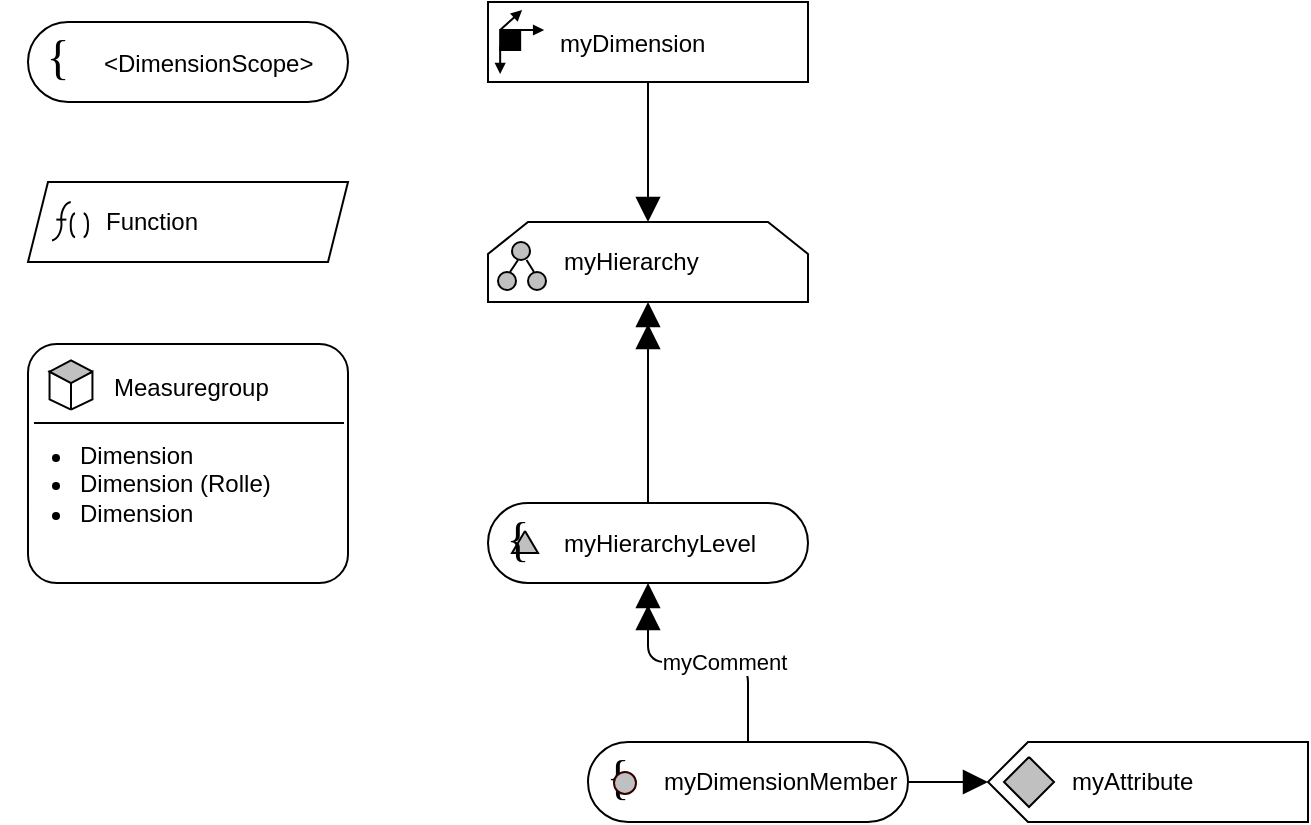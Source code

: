 <mxfile version="24.8.4">
  <diagram name="Seite-1" id="olYrKje9iJm6ewzjbzAU">
    <mxGraphModel grid="1" page="1" gridSize="10" guides="1" tooltips="1" connect="1" arrows="1" fold="1" pageScale="1" pageWidth="827" pageHeight="1169" math="0" shadow="0">
      <root>
        <mxCell id="0" />
        <mxCell id="1" parent="0" />
        <UserObject label="" tooltip="" btelligentADAPTType="LoosePrecedence" id="MNkCJ2_RyF4el_8wQc9y-23">
          <mxCell style="vsdxID=5;edgeStyle=elbowEdgeStyle;startArrow=none;endArrow=block;startSize=10;endSize=10;strokeColor=#000000;spacingTop=0;spacingBottom=0;spacingLeft=0;spacingRight=0;verticalAlign=middle;html=1;labelBackgroundColor=#FFFFFF;rounded=1;jumpStyle=arc;startFill=0;endFill=1;curved=0;orthogonal=0;orthogonalLoop=0;ignoreEdge=0;noJump=0;" edge="1" parent="1" source="YSzEwsqtf66Z9LX4W5IN-50" target="YSzEwsqtf66Z9LX4W5IN-2">
            <mxGeometry x="-0.143" relative="1" as="geometry">
              <mxPoint x="440" y="380" as="sourcePoint" />
              <mxPoint x="360" y="380" as="targetPoint" />
              <mxPoint as="offset" />
            </mxGeometry>
          </mxCell>
        </UserObject>
        <object label="myHierarchy" btelligentADAPTType="Hierarchy" id="YSzEwsqtf66Z9LX4W5IN-2">
          <mxCell style="group;fillColor=default;align=left;verticalAlign=middle;spacingLeft=36;whiteSpace=wrap;resizable=0;connectable=1;" connectable="0" vertex="1" parent="1">
            <mxGeometry x="270" y="380" width="160" height="40" as="geometry" />
          </mxCell>
        </object>
        <mxCell id="MNkCJ2_RyF4el_8wQc9y-12" value="&lt;font style=&quot;font-size: 7px;&quot;&gt;ADAPT Hierarchy&lt;/font&gt;" style="shape=loopLimit;whiteSpace=wrap;html=1;size=20;verticalAlign=middle;spacingLeft=37;align=left;fontColor=none;fillColor=none;noLabel=1;connectable=0;editable=0;movable=0;resizable=0;rotatable=0;deletable=0;locked=0;recursiveResize=0;expand=0;cloneable=0;" vertex="1" parent="YSzEwsqtf66Z9LX4W5IN-2">
          <mxGeometry width="160" height="40" as="geometry" />
        </mxCell>
        <mxCell id="MNkCJ2_RyF4el_8wQc9y-13" value="" style="group;editable=0;movable=0;resizable=0;rotatable=0;deletable=0;locked=0;connectable=0;recursiveResize=0;cloneable=0;bendable=0;anchorPointDirection=0;expand=0;dropTarget=0;" connectable="0" vertex="1" parent="YSzEwsqtf66Z9LX4W5IN-2">
          <mxGeometry x="5" y="10" width="24" height="24" as="geometry" />
        </mxCell>
        <mxCell id="MNkCJ2_RyF4el_8wQc9y-14" style="vsdxID=8;fillColor=#C0C0C0;gradientColor=none;shape=stencil(rVFBDsIwDHtNj5VCK14wxj8ilm0VZZ3SAuX3tAoIBhwQ4mbHjhMlyjZxxJmUgZg47OnsujQqu1HGuGkkdqkgZVtlmz4wDRyOUyd8xuqs6BBONSFLH9QOAxdha6FbcSLvisR5oQEvvfegFXyMgqwxu6g5JEwuTIupHnkgXcbo3uNwyxEpnonmt/Ivi/1nLfhirQIeZ+6d9/KlZ/31LaUkL7XtFQ==);strokeColor=#000000;spacingTop=-3;spacingBottom=-3;spacingLeft=-3;spacingRight=-3;points=[];labelBackgroundColor=none;rounded=0;html=1;whiteSpace=wrap;connectable=1;resizable=0;editable=1;deletable=0;cloneable=0;movable=0;bendable=0;anchorPointDirection=0;rotatable=0;locked=0;expand=0;" vertex="1" parent="MNkCJ2_RyF4el_8wQc9y-13">
          <mxGeometry y="15" width="9" height="9" as="geometry" />
        </mxCell>
        <mxCell id="MNkCJ2_RyF4el_8wQc9y-15" style="vsdxID=9;fillColor=#C0C0C0;gradientColor=none;shape=stencil(rVFBDsIwDHtNj5VCK14wxj8ilm0VZZ3SAuX3tAoIBhwQ4mbHjhMlyjZxxJmUgZg47OnsujQqu1HGuGkkdqkgZVtlmz4wDRyOUyd8xuqs6BBONSFLH9QOAxdha6FbcSLvisR5oQEvvfegFXyMgqwxu6g5JEwuTIupHnkgXcbo3uNwyxEpnonmt/Ivi/1nLfhirQIeZ+6d9/KlZ/31LaUkL7XtFQ==);strokeColor=#000000;spacingTop=-3;spacingBottom=-3;spacingLeft=-3;spacingRight=-3;points=[];labelBackgroundColor=none;rounded=0;html=1;whiteSpace=wrap;connectable=1;resizable=0;editable=1;deletable=0;cloneable=0;movable=0;bendable=0;anchorPointDirection=0;rotatable=0;locked=0;expand=0;" vertex="1" parent="MNkCJ2_RyF4el_8wQc9y-13">
          <mxGeometry x="15" y="15" width="9" height="9" as="geometry" />
        </mxCell>
        <mxCell id="MNkCJ2_RyF4el_8wQc9y-16" style="vsdxID=10;fillColor=#C0C0C0;gradientColor=none;shape=stencil(rVFBDsIwDHtNj5VCK14wxj8ilm0VZZ3SAuX3tAoIBhwQ4mbHjhMlyjZxxJmUgZg47OnsujQqu1HGuGkkdqkgZVtlmz4wDRyOUyd8xuqs6BBONSFLH9QOAxdha6FbcSLvisR5oQEvvfegFXyMgqwxu6g5JEwuTIupHnkgXcbo3uNwyxEpnonmt/Ivi/1nLfhirQIeZ+6d9/KlZ/31LaUkL7XtFQ==);strokeColor=#000000;spacingTop=-3;spacingBottom=-3;spacingLeft=-3;spacingRight=-3;points=[];labelBackgroundColor=none;rounded=0;html=1;whiteSpace=wrap;connectable=1;resizable=0;editable=1;deletable=0;cloneable=0;movable=0;bendable=0;anchorPointDirection=0;rotatable=0;locked=0;expand=0;" vertex="1" parent="MNkCJ2_RyF4el_8wQc9y-13">
          <mxGeometry x="7" width="9" height="9" as="geometry" />
        </mxCell>
        <mxCell id="MNkCJ2_RyF4el_8wQc9y-17" value="" style="vsdxID=11;edgeStyle=none;startArrow=none;endArrow=none;startSize=5;endSize=5;strokeColor=#000000;spacingTop=-3;spacingBottom=-3;spacingLeft=-3;spacingRight=-3;verticalAlign=middle;html=1;labelBackgroundColor=none;rounded=0;deletable=0;cloneable=0;movable=0;bendable=0;anchorPointDirection=0;editable=0;resizable=1;rotatable=1;locked=0;connectable=1;endFill=1;startFill=1;" edge="1" parent="MNkCJ2_RyF4el_8wQc9y-13">
          <mxGeometry relative="1" as="geometry">
            <Array as="points" />
            <mxPoint x="6" y="15" as="sourcePoint" />
            <mxPoint x="10" y="9" as="targetPoint" />
          </mxGeometry>
        </mxCell>
        <mxCell id="MNkCJ2_RyF4el_8wQc9y-18" value="" style="vsdxID=12;edgeStyle=none;startArrow=none;endArrow=none;startSize=5;endSize=5;strokeColor=#000000;spacingTop=-3;spacingBottom=-3;spacingLeft=-3;spacingRight=-3;verticalAlign=middle;html=1;labelBackgroundColor=none;rounded=0;deletable=0;cloneable=0;movable=0;bendable=0;anchorPointDirection=0;editable=0;resizable=1;rotatable=1;locked=0;connectable=1;endFill=1;startFill=1;" edge="1" parent="MNkCJ2_RyF4el_8wQc9y-13" target="MNkCJ2_RyF4el_8wQc9y-16">
          <mxGeometry relative="1" as="geometry">
            <Array as="points" />
            <mxPoint x="18" y="15" as="sourcePoint" />
            <mxPoint x="15" y="9" as="targetPoint" />
          </mxGeometry>
        </mxCell>
        <object label="myHierarchyLevel" btelligentADAPTType="HierarchyLevel" id="YSzEwsqtf66Z9LX4W5IN-3">
          <mxCell style="group;fillColor=default;verticalAlign=middle;align=left;spacingLeft=36;whiteSpace=wrap;resizable=0;connectable=1;" connectable="0" vertex="1" parent="1">
            <mxGeometry x="270" y="520.5" width="160" height="40" as="geometry" />
          </mxCell>
        </object>
        <mxCell id="MNkCJ2_RyF4el_8wQc9y-20" value="ADAPT HierarchyLevel" style="rounded=1;whiteSpace=wrap;html=1;arcSize=50;align=left;spacingLeft=38;container=0;fontSize=8;fontColor=none;noLabel=1;fillColor=none;connectable=0;editable=0;movable=0;resizable=0;rotatable=0;deletable=0;locked=0;cloneable=0;expand=0;recursiveResize=0;allowArrows=0;" vertex="1" parent="YSzEwsqtf66Z9LX4W5IN-3">
          <mxGeometry width="160" height="40" as="geometry" />
        </mxCell>
        <mxCell id="MNkCJ2_RyF4el_8wQc9y-21" value="&lt;div style=&quot;font-size: 1px&quot;&gt;&lt;/div&gt;" style="verticalAlign=middle;align=center;overflow=width;vsdxID=9;fillColor=#C0C0C0;gradientColor=none;shape=stencil(UzV2Ls5ILEhVNTIoLinKz04tz0wpyVA1dlE1MsrMy0gtyiwBslSNXVWNndPyi1LTi/JL81Ig/IJEkEoQKze/DGRCBUSfqQFIi5FBJYQL4blBVOZk5iGpRFVoaIBHKUySKMX4XABkIByelpmTA/E3sjy6R4FCkEAydgUA);strokeColor=#000000;spacingTop=-3;spacingBottom=-3;spacingLeft=-3;spacingRight=-3;points=[];labelBackgroundColor=none;rounded=0;html=1;whiteSpace=wrap;container=0;" vertex="1" parent="YSzEwsqtf66Z9LX4W5IN-3">
          <mxGeometry x="12" y="14" width="13" height="11" as="geometry" />
        </mxCell>
        <mxCell id="MNkCJ2_RyF4el_8wQc9y-22" value="&lt;div style=&quot;font-size: 24px;&quot;&gt;&lt;font style=&quot;font-size: 24px; font-family: Calibri; color: rgb(0, 0, 0); direction: ltr; letter-spacing: 0px; line-height: 120%; opacity: 1;&quot;&gt;{&amp;nbsp;  }&lt;br style=&quot;font-size: 24px;&quot;&gt;&lt;/font&gt;&lt;/div&gt;" style="verticalAlign=middle;align=center;overflow=width;vsdxID=10;fillColor=none;gradientColor=none;shape=stencil(nZBLDoAgDERP0z3SIyjew0SURgSD+Lu9kMZoXLhwN9O+tukAlrNpJg1SzDH4QW/URgNYgZTkjA4UkwJUgGXng+6DX1zLfmoymdXo17xh5zmRJ6Q42BWCfc2oJfdAr+Yv+AP9Cb7OJ3H/2JG1HNGz/84klThPVCc=);strokeColor=none;spacingTop=0;spacingBottom=0;spacingLeft=0;spacingRight=0;points=[];labelBackgroundColor=none;rounded=0;html=1;whiteSpace=wrap;container=0;fontSize=24;fontStyle=0;horizontal=1;connectable=0;pointerEvents=0;deletable=0;cloneable=0;rotatable=0;resizable=0;expand=0;recursiveResize=0;allowArrows=0;movable=0;editable=0;" vertex="1" parent="YSzEwsqtf66Z9LX4W5IN-3">
          <mxGeometry x="3" y="3" width="30" height="30" as="geometry" />
        </mxCell>
        <object label="myDimensionMember" btelligentADAPTType="DimensionMember" id="YSzEwsqtf66Z9LX4W5IN-4">
          <mxCell style="group;fillColor=default;whiteSpace=wrap;spacingLeft=36;verticalAlign=middle;align=left;resizable=0;connectable=1;allowArrows=1;" connectable="0" vertex="1" parent="1">
            <mxGeometry x="320" y="640" width="160" height="40" as="geometry" />
          </mxCell>
        </object>
        <mxCell id="MNkCJ2_RyF4el_8wQc9y-43" value="&lt;font style=&quot;font-size: 8px;&quot;&gt;ADAPT DimensionMember&lt;/font&gt;" style="rounded=1;whiteSpace=wrap;html=1;arcSize=50;align=left;spacingLeft=38;fontColor=none;noLabel=1;fillColor=none;connectable=0;editable=1;movable=0;resizable=0;rotatable=0;deletable=0;locked=0;cloneable=0;recursiveResize=0;expand=0;allowArrows=0;" vertex="1" parent="YSzEwsqtf66Z9LX4W5IN-4">
          <mxGeometry width="160" height="40" as="geometry" />
        </mxCell>
        <mxCell id="MNkCJ2_RyF4el_8wQc9y-44" value="&lt;div style=&quot;font-size: 24px;&quot;&gt;&lt;font style=&quot;font-size: 24px; font-family: Calibri; color: rgb(0, 0, 0); direction: ltr; letter-spacing: 0px; line-height: 120%; opacity: 1;&quot;&gt;{&amp;nbsp;  }&lt;br style=&quot;font-size: 24px;&quot;&gt;&lt;/font&gt;&lt;/div&gt;" style="verticalAlign=middle;align=center;overflow=width;vsdxID=10;fillColor=none;gradientColor=none;shape=stencil(nZBLDoAgDERP0z3SIyjew0SURgSD+Lu9kMZoXLhwN9O+tukAlrNpJg1SzDH4QW/URgNYgZTkjA4UkwJUgGXng+6DX1zLfmoymdXo17xh5zmRJ6Q42BWCfc2oJfdAr+Yv+AP9Cb7OJ3H/2JG1HNGz/84klThPVCc=);strokeColor=none;spacingTop=0;spacingBottom=0;spacingLeft=0;spacingRight=0;points=[];labelBackgroundColor=none;rounded=0;html=1;whiteSpace=wrap;container=0;fontSize=24;fontStyle=0;horizontal=1;connectable=0;pointerEvents=0;deletable=0;cloneable=0;rotatable=0;resizable=0;movable=0;expand=0;allowArrows=0;editable=0;" vertex="1" parent="YSzEwsqtf66Z9LX4W5IN-4">
          <mxGeometry x="3" y="3" width="30" height="30" as="geometry" />
        </mxCell>
        <mxCell id="MNkCJ2_RyF4el_8wQc9y-45" value="" style="ellipse;whiteSpace=wrap;html=1;aspect=fixed;fillColor=#c0c0c0;strokeColor=#330000;connectable=0;pointerEvents=0;deletable=0;cloneable=0;rotatable=0;resizable=0;movable=0;expand=0;allowArrows=0;editable=0;" vertex="1" parent="YSzEwsqtf66Z9LX4W5IN-4">
          <mxGeometry x="13" y="15" width="11" height="11" as="geometry" />
        </mxCell>
        <object label="myAttribute" btelligentADAPTType="Attribute" id="YSzEwsqtf66Z9LX4W5IN-5">
          <mxCell style="group;fillColor=default;align=left;verticalAlign=middle;spacingLeft=40;whiteSpace=wrap;resizable=0;noLabel=0;overflow=visible;expand=1;treeFolding=0;treeMoving=0;pointerEvents=0;comic=0;connectable=1;" connectable="0" vertex="1" parent="1">
            <mxGeometry x="520" y="640" width="160" height="40" as="geometry" />
          </mxCell>
        </object>
        <mxCell id="MNkCJ2_RyF4el_8wQc9y-47" value="&lt;font style=&quot;font-size: 8px;&quot;&gt;ADAPT Attribute&lt;/font&gt;" style="shape=singleArrow;direction=west;whiteSpace=wrap;html=1;arrowWidth=1;arrowSize=0.125;align=left;spacingLeft=37;fontColor=none;noLabel=1;fillColor=none;container=0;snapToPoint=0;connectable=0;editable=0;deletable=0;cloneable=0;rotatable=0;resizable=0;movable=0;expand=0;recursiveResize=0;allowArrows=0;" vertex="1" parent="YSzEwsqtf66Z9LX4W5IN-5">
          <mxGeometry width="160" height="40" as="geometry" />
        </mxCell>
        <mxCell id="MNkCJ2_RyF4el_8wQc9y-48" style="vsdxID=7;fillColor=#C0C0C0;gradientColor=none;shape=stencil(nZBNDoQgDIVP0z3SeALFe5iI0gwDBvHv9kIaM+rCxezea7++pA+wmkw7apBiisF/9EpdNIA1SEnO6EAxKUAFWPU+6CH42XXsxzaTWX39khM2vitFPpFiZ8uuYdKSu5B3sHwhH5mFeGHP5R+5NzKJ34s9WcsNXffPStKI60R1AA==);strokeColor=#000000;spacingTop=-3;spacingBottom=-3;spacingLeft=-3;spacingRight=-3;points=[];labelBackgroundColor=none;rounded=0;html=1;whiteSpace=wrap;connectable=0;deletable=0;cloneable=0;rotatable=0;resizable=0;movable=0;expand=0;recursiveResize=0;allowArrows=0;editable=0;" vertex="1" parent="YSzEwsqtf66Z9LX4W5IN-5">
          <mxGeometry x="8" y="7.5" width="25" height="25" as="geometry" />
        </mxCell>
        <UserObject label="" tooltip="ADAPT Function" id="YSzEwsqtf66Z9LX4W5IN-12">
          <mxCell style="group" connectable="0" vertex="1" parent="1">
            <mxGeometry x="40" y="360" width="160" height="40" as="geometry" />
          </mxCell>
        </UserObject>
        <mxCell id="YSzEwsqtf66Z9LX4W5IN-13" value="Function" style="shape=parallelogram;perimeter=parallelogramPerimeter;whiteSpace=wrap;html=1;fixedSize=1;size=10;align=left;spacingLeft=37;" vertex="1" parent="YSzEwsqtf66Z9LX4W5IN-12">
          <mxGeometry width="160" height="40" as="geometry" />
        </mxCell>
        <mxCell id="YSzEwsqtf66Z9LX4W5IN-14" value="" style="group" connectable="0" vertex="1" parent="YSzEwsqtf66Z9LX4W5IN-12">
          <mxGeometry x="12" y="10" width="18" height="19.2" as="geometry" />
        </mxCell>
        <mxCell id="YSzEwsqtf66Z9LX4W5IN-15" style="vsdxID=8;fillColor=none;gradientColor=none;strokeColor=none;spacingTop=-3;spacingBottom=-3;spacingLeft=-3;spacingRight=-3;points=[];labelBackgroundColor=none;rounded=0;html=1;whiteSpace=wrap;" vertex="1" parent="YSzEwsqtf66Z9LX4W5IN-14">
          <mxGeometry x="9.36" y="5.6" width="8.64" height="12" as="geometry" />
        </mxCell>
        <mxCell id="YSzEwsqtf66Z9LX4W5IN-16" style="vsdxID=9;fillColor=#FFFFFF;gradientColor=none;shape=stencil(tVHREoIgEPwaHnEQssln0/9gEpXJxDko6e+DOSqzx6a329u9vYMlorKDnBXhzDowZ7Xo1g1EHAnnehoUaBcqImoiqs6A6sFcpxbxLKMyVhdziw4e53LG4gxnd8SIGpRKOAUGkpQXh6zYoxqSPC8zscOWXxs87YoEPZVeWwrGSafNhGSZyFFCr2hYRrtR9h82dlFq/mr/cN72vS/8lwtD8f54zGzNbUMKLQxY1A8=);strokeColor=#000000;spacingTop=-3;spacingBottom=-3;spacingLeft=-3;spacingRight=-3;points=[];labelBackgroundColor=none;rounded=0;html=1;whiteSpace=wrap;" vertex="1" parent="YSzEwsqtf66Z9LX4W5IN-15">
          <mxGeometry width="2.16" height="12" as="geometry" />
        </mxCell>
        <mxCell id="YSzEwsqtf66Z9LX4W5IN-17" style="vsdxID=10;fillColor=#FFFFFF;gradientColor=none;shape=stencil(tVHREoIgEPwaHnEQssln0/9gEpXJxDko6e+DOSqzx6a329u9vYMlorKDnBXhzDowZ7Xo1g1EHAnnehoUaBcqImoiqs6A6sFcpxbxLKMyVhdziw4e53LG4gxnd8SIGpRKOAUGkpQXh6zYoxqSPC8zscOWXxs87YoEPZVeWwrGSafNhGSZyFFCr2hYRrtR9h82dlFq/mr/cN72vS/8lwtD8f54zGzNbUMKLQxY1A8=);strokeColor=#000000;spacingTop=-3;spacingBottom=-3;spacingLeft=-3;spacingRight=-3;flipH=1;points=[];labelBackgroundColor=none;rounded=0;html=1;whiteSpace=wrap;" vertex="1" parent="YSzEwsqtf66Z9LX4W5IN-15">
          <mxGeometry x="6.48" width="2.16" height="12" as="geometry" />
        </mxCell>
        <mxCell id="YSzEwsqtf66Z9LX4W5IN-18" style="vsdxID=11;fillColor=none;gradientColor=none;strokeColor=none;spacingTop=-3;spacingBottom=-3;spacingLeft=-3;spacingRight=-3;points=[];labelBackgroundColor=none;rounded=0;html=1;whiteSpace=wrap;" vertex="1" parent="YSzEwsqtf66Z9LX4W5IN-14">
          <mxGeometry width="9.36" height="19.2" as="geometry" />
        </mxCell>
        <mxCell id="YSzEwsqtf66Z9LX4W5IN-19" style="vsdxID=12;fillColor=#FFFFFF;gradientColor=none;shape=stencil(rVHREoIgEPwaHnEQbNJns/9gEoXJxDko7e+DOSqtt6a329u9u4UlonZaTopw5jzYs5pN6zURB8K5GbUC40NFRENE3VlQPdjr2CKeZFTG6mJvccOCczljcYazO2JER5RKOAUGkrSssqJEMSQ132dVga0k2m3XPeFC5WIcBeulN3ZEskrkIKFXNByj3SD7tQ/mZqWmr/bv9rbuXo//l718bS8U71/HwNbcZ0KhhemK5gE=);strokeColor=#000000;spacingTop=-3;spacingBottom=-3;spacingLeft=-3;spacingRight=-3;points=[];labelBackgroundColor=none;rounded=0;html=1;whiteSpace=wrap;" vertex="1" parent="YSzEwsqtf66Z9LX4W5IN-18">
          <mxGeometry width="9.36" height="19.2" as="geometry" />
        </mxCell>
        <mxCell id="YSzEwsqtf66Z9LX4W5IN-20" style="vsdxID=13;edgeStyle=none;startArrow=none;endArrow=none;startSize=5;endSize=5;strokeColor=#000000;spacingTop=-3;spacingBottom=-3;spacingLeft=-3;spacingRight=-3;verticalAlign=middle;html=1;labelBackgroundColor=none;rounded=0;" edge="1" parent="YSzEwsqtf66Z9LX4W5IN-18">
          <mxGeometry relative="1" as="geometry">
            <mxPoint as="offset" />
            <Array as="points" />
            <mxPoint x="2.16" y="8.8" as="sourcePoint" />
            <mxPoint x="7.2" y="8.8" as="targetPoint" />
          </mxGeometry>
        </mxCell>
        <UserObject label="" tooltip="ADAPT MeasureGroup" id="YSzEwsqtf66Z9LX4W5IN-21">
          <mxCell style="group" connectable="0" vertex="1" parent="1">
            <mxGeometry x="40" y="441" width="160" height="119.5" as="geometry" />
          </mxCell>
        </UserObject>
        <mxCell id="YSzEwsqtf66Z9LX4W5IN-22" value="&lt;ul&gt;&lt;li style=&quot;font-size: 12px;&quot;&gt;Dimension&lt;br&gt;&lt;/li&gt;&lt;li style=&quot;font-size: 12px;&quot;&gt;Dimension (Rolle)&lt;br&gt;&lt;/li&gt;&lt;li style=&quot;font-size: 12px;&quot;&gt;Dimension&lt;br&gt;&lt;/li&gt;&lt;/ul&gt;" style="rounded=1;whiteSpace=wrap;html=1;arcSize=12;align=left;spacingLeft=-16;verticalAlign=top;spacingTop=30;fontSize=12;" vertex="1" parent="YSzEwsqtf66Z9LX4W5IN-21">
          <mxGeometry width="160" height="119.5" as="geometry" />
        </mxCell>
        <mxCell id="YSzEwsqtf66Z9LX4W5IN-23" value="Measuregroup" style="rounded=1;whiteSpace=wrap;html=1;arcSize=50;align=left;spacingLeft=38;strokeColor=#FFFFFF;fontStyle=0" vertex="1" parent="YSzEwsqtf66Z9LX4W5IN-21">
          <mxGeometry x="3" y="3.5" width="153" height="36" as="geometry" />
        </mxCell>
        <mxCell id="YSzEwsqtf66Z9LX4W5IN-24" value="" style="group" connectable="0" vertex="1" parent="YSzEwsqtf66Z9LX4W5IN-21">
          <mxGeometry x="10.775" y="8.15" width="21.45" height="24.7" as="geometry" />
        </mxCell>
        <mxCell id="YSzEwsqtf66Z9LX4W5IN-25" style="vsdxID=9;fillColor=#FFFFFF;gradientColor=none;shape=stencil(jZBNDoQgDIVP063BdsEBHOceJqI0w4BB5u/2A+lCZWHcvbZfm9cH1K12WAygWlMMD/PhMVmgGyCytyZyygqoB+qmEM0cw8uPUi9DIYt6hne58JW9Vqmyg+p3rO8CO/Y7+IhqbDRdhU+u1hZQN6iv45XjLLZfJ3ZOotrP62xyS3Kl/g8=);strokeColor=#000000;spacingTop=-3;spacingBottom=-3;spacingLeft=-3;spacingRight=-3;points=[];labelBackgroundColor=none;rounded=0;html=1;whiteSpace=wrap;" vertex="1" parent="YSzEwsqtf66Z9LX4W5IN-24">
          <mxGeometry y="5.7" width="10.725" height="19.0" as="geometry" />
        </mxCell>
        <mxCell id="YSzEwsqtf66Z9LX4W5IN-26" style="vsdxID=10;fillColor=#FFFFFF;gradientColor=none;shape=stencil(jZBNDoQgDIVP063BdsEBHOceJqI0w4BB5u/2A+lCZWHcvbZfm9cH1K12WAygWlMMD/PhMVmgGyCytyZyygqoB+qmEM0cw8uPUi9DIYt6hne58JW9Vqmyg+p3rO8CO/Y7+IhqbDRdhU+u1hZQN6iv45XjLLZfJ3ZOotrP62xyS3Kl/g8=);strokeColor=#000000;spacingTop=-3;spacingBottom=-3;spacingLeft=-3;spacingRight=-3;flipH=1;points=[];labelBackgroundColor=none;rounded=0;html=1;whiteSpace=wrap;" vertex="1" parent="YSzEwsqtf66Z9LX4W5IN-24">
          <mxGeometry x="10.725" y="5.7" width="10.725" height="19.0" as="geometry" />
        </mxCell>
        <mxCell id="YSzEwsqtf66Z9LX4W5IN-27" value="&lt;div style=&quot;font-size: 1px&quot;&gt;&lt;/div&gt;" style="verticalAlign=middle;align=center;overflow=width;vsdxID=11;fillColor=#C0C0C0;gradientColor=none;shape=stencil(nZBNCoQwDIVPk31t8ASO3kOw2mBtpVaduf20BPEHceHuveRLSB5gMel6VCDFFLzr1UpN0IAfkJKsVp5CVIAlYNE6rzrvZtuwH+tEJjW4JW348lwmRJqR4sc+Z1sxa8ge2PyMPpCvd27n3LLPt0axP9mSMZzRsX8NJZY4UCz/);strokeColor=#000000;spacingTop=-3;spacingBottom=-3;spacingLeft=-3;spacingRight=-3;points=[];labelBackgroundColor=none;rounded=0;html=1;whiteSpace=wrap;" vertex="1" parent="YSzEwsqtf66Z9LX4W5IN-24">
          <mxGeometry width="21.45" height="11.4" as="geometry" />
        </mxCell>
        <mxCell id="YSzEwsqtf66Z9LX4W5IN-28" value="" style="endArrow=none;html=1;rounded=0;" edge="1" parent="YSzEwsqtf66Z9LX4W5IN-21">
          <mxGeometry width="50" height="50" relative="1" as="geometry">
            <mxPoint x="3" y="39.5" as="sourcePoint" />
            <mxPoint x="158" y="39.5" as="targetPoint" />
            <Array as="points">
              <mxPoint x="73" y="39.5" />
            </Array>
          </mxGeometry>
        </mxCell>
        <mxCell id="YSzEwsqtf66Z9LX4W5IN-29" value="&lt;DimensionScope&gt;" style="group;fillColor=default;align=left;verticalAlign=middle;spacingLeft=36;resizable=0;" connectable="0" vertex="1" parent="1">
          <mxGeometry x="40" y="280" width="160" height="40" as="geometry" />
        </mxCell>
        <mxCell id="YSzEwsqtf66Z9LX4W5IN-10" value="&lt;font style=&quot;font-size: 8px;&quot;&gt;ADAPT DimensionScope&lt;/font&gt;" style="rounded=1;whiteSpace=wrap;html=1;arcSize=50;align=left;spacingLeft=38;fillColor=none;fontColor=none;noLabel=1;editable=0;" vertex="1" parent="YSzEwsqtf66Z9LX4W5IN-29">
          <mxGeometry width="160" height="40" as="geometry" />
        </mxCell>
        <mxCell id="YSzEwsqtf66Z9LX4W5IN-11" value="&lt;div style=&quot;font-size: 24px;&quot;&gt;&lt;font style=&quot;font-size: 24px; font-family: Calibri; color: rgb(0, 0, 0); direction: ltr; letter-spacing: 0px; line-height: 120%; opacity: 1;&quot;&gt;{&amp;nbsp;  }&lt;br style=&quot;font-size: 24px;&quot;&gt;&lt;/font&gt;&lt;/div&gt;" style="verticalAlign=middle;align=center;overflow=width;vsdxID=10;fillColor=none;gradientColor=none;shape=stencil(nZBLDoAgDERP0z3SIyjew0SURgSD+Lu9kMZoXLhwN9O+tukAlrNpJg1SzDH4QW/URgNYgZTkjA4UkwJUgGXng+6DX1zLfmoymdXo17xh5zmRJ6Q42BWCfc2oJfdAr+Yv+AP9Cb7OJ3H/2JG1HNGz/84klThPVCc=);strokeColor=none;spacingTop=0;spacingBottom=0;spacingLeft=0;spacingRight=0;points=[];labelBackgroundColor=none;rounded=0;html=1;whiteSpace=wrap;container=0;fontSize=24;fontStyle=0;horizontal=1;editable=0;" vertex="1" parent="YSzEwsqtf66Z9LX4W5IN-29">
          <mxGeometry x="3" y="3" width="30" height="30" as="geometry" />
        </mxCell>
        <object label="myDimension" btelligentADAPTType="Dimension" id="YSzEwsqtf66Z9LX4W5IN-50">
          <mxCell style="group;fillColor=default;resizable=0;expand=0;recursiveResize=0;dropTarget=1;align=left;verticalAlign=middle;spacingLeft=34;rotatable=0;editable=1;movable=1;deletable=1;locked=0;connectable=1;metaEdit=0;backgroundOutline=0;" connectable="0" vertex="1" parent="1">
            <mxGeometry x="270" y="270" width="160" height="40" as="geometry" />
          </mxCell>
        </object>
        <mxCell id="YSzEwsqtf66Z9LX4W5IN-32" value="ADAPT Dimension" style="rounded=0;whiteSpace=wrap;html=1;align=left;spacingLeft=37;fontStyle=0;fontFamily=Helvetica;fontSize=8;container=0;fillColor=none;fontColor=none;noLabel=1;connectable=0;allowArrows=0;expand=0;movable=0;resizable=0;deletable=0;cloneable=0;rotatable=0;recursiveResize=0;editable=0;locked=0;" vertex="1" parent="YSzEwsqtf66Z9LX4W5IN-50">
          <mxGeometry width="160" height="40" as="geometry" />
        </mxCell>
        <mxCell id="YSzEwsqtf66Z9LX4W5IN-48" value="" style="group;deletable=0;cloneable=0;rotatable=0;resizable=0;movable=0;expand=0;recursiveResize=0;dropTarget=0;allowArrows=0;container=0;editable=0;" connectable="0" vertex="1" parent="YSzEwsqtf66Z9LX4W5IN-50">
          <mxGeometry x="6.08" y="4" width="22" height="32" as="geometry" />
        </mxCell>
        <mxCell id="YSzEwsqtf66Z9LX4W5IN-49" value="" style="group;cloneable=0;deletable=0;rotatable=0;resizable=0;movable=0;expand=0;recursiveResize=0;dropTarget=0;allowArrows=0;editable=0;" connectable="0" vertex="1" parent="YSzEwsqtf66Z9LX4W5IN-50">
          <mxGeometry x="6.08" y="4" width="22" height="32" as="geometry" />
        </mxCell>
        <mxCell id="YSzEwsqtf66Z9LX4W5IN-38" value="" style="rounded=0;whiteSpace=wrap;html=1;fillColor=#000000;fontColor=#ffffff;strokeColor=#000000;strokeWidth=1;deletable=1;cloneable=0;movable=0;editable=0;resizable=0;rotatable=0;locked=0;connectable=0;container=0;expand=0;recursiveResize=0;allowArrows=0;" vertex="1" parent="YSzEwsqtf66Z9LX4W5IN-49">
          <mxGeometry y="10" width="10" height="10" as="geometry" />
        </mxCell>
        <mxCell id="YSzEwsqtf66Z9LX4W5IN-43" value="" style="endArrow=block;html=1;rounded=0;endFill=1;startSize=2;endSize=3;strokeWidth=1;deletable=1;cloneable=0;movable=1;editable=0;resizable=1;rotatable=1;locked=0;connectable=1;" edge="1" parent="YSzEwsqtf66Z9LX4W5IN-49">
          <mxGeometry width="50" height="50" relative="1" as="geometry">
            <mxPoint x="9" y="10" as="sourcePoint" />
            <mxPoint x="22" y="10" as="targetPoint" />
          </mxGeometry>
        </mxCell>
        <mxCell id="YSzEwsqtf66Z9LX4W5IN-44" value="" style="endArrow=block;html=1;rounded=0;endFill=1;startSize=2;endSize=3;strokeWidth=1;deletable=1;cloneable=0;movable=1;editable=0;resizable=1;rotatable=1;locked=0;connectable=1;" edge="1" parent="YSzEwsqtf66Z9LX4W5IN-49">
          <mxGeometry width="50" height="50" relative="1" as="geometry">
            <mxPoint y="18" as="sourcePoint" />
            <mxPoint y="32" as="targetPoint" />
          </mxGeometry>
        </mxCell>
        <mxCell id="YSzEwsqtf66Z9LX4W5IN-47" value="" style="endArrow=block;html=1;rounded=0;endFill=1;startSize=2;endSize=3;strokeWidth=1;deletable=1;cloneable=0;movable=1;editable=1;resizable=1;rotatable=1;locked=0;connectable=1;" edge="1" parent="YSzEwsqtf66Z9LX4W5IN-49">
          <mxGeometry width="50" height="50" relative="1" as="geometry">
            <mxPoint y="10" as="sourcePoint" />
            <mxPoint x="11" as="targetPoint" />
          </mxGeometry>
        </mxCell>
        <UserObject label="" btelligentADAPTType="StrictPrecedence" id="YSzEwsqtf66Z9LX4W5IN-55">
          <mxCell style="vsdxID=5;edgeStyle=orthogonalEdgeStyle;startArrow=none;endArrow=doubleBlock;startSize=0;endSize=10;strokeColor=#000000;spacingTop=0;spacingBottom=0;spacingLeft=0;spacingRight=0;verticalAlign=middle;html=1;labelBackgroundColor=#FFFFFF;rounded=1;jumpStyle=arc;startFill=0;sourcePerimeterSpacing=0;endFill=1;" edge="1" parent="1" source="YSzEwsqtf66Z9LX4W5IN-3" target="YSzEwsqtf66Z9LX4W5IN-2">
            <mxGeometry x="-0.194" relative="1" as="geometry">
              <mxPoint x="410" y="650" as="sourcePoint" />
              <mxPoint x="410" y="570" as="targetPoint" />
              <mxPoint as="offset" />
            </mxGeometry>
          </mxCell>
        </UserObject>
        <UserObject label="myComment" btelligentADAPTType="StrictPrecedence" id="YSzEwsqtf66Z9LX4W5IN-56">
          <mxCell style="vsdxID=5;edgeStyle=orthogonalEdgeStyle;startArrow=none;endArrow=doubleBlock;startSize=0;endSize=10;strokeColor=#000000;spacingTop=0;spacingBottom=0;spacingLeft=0;spacingRight=0;verticalAlign=middle;html=1;labelBackgroundColor=#FFFFFF;rounded=1;jumpStyle=arc;startFill=0;sourcePerimeterSpacing=0;endFill=1;" edge="1" parent="1" source="YSzEwsqtf66Z9LX4W5IN-4" target="YSzEwsqtf66Z9LX4W5IN-3">
            <mxGeometry x="-0.194" relative="1" as="geometry">
              <mxPoint x="470" y="611" as="sourcePoint" />
              <mxPoint x="470" y="510" as="targetPoint" />
              <mxPoint as="offset" />
            </mxGeometry>
          </mxCell>
        </UserObject>
        <UserObject label="" tooltip="" btelligentADAPTType="LoosePrecedence" id="YSzEwsqtf66Z9LX4W5IN-57">
          <mxCell style="vsdxID=5;edgeStyle=elbowEdgeStyle;startArrow=none;endArrow=block;startSize=10;endSize=10;strokeColor=#000000;spacingTop=0;spacingBottom=0;spacingLeft=0;spacingRight=0;verticalAlign=middle;html=1;labelBackgroundColor=#FFFFFF;rounded=1;jumpStyle=arc;startFill=0;endFill=1;curved=0;orthogonal=0;orthogonalLoop=0;ignoreEdge=0;noJump=0;" edge="1" parent="1" source="YSzEwsqtf66Z9LX4W5IN-4" target="YSzEwsqtf66Z9LX4W5IN-5">
            <mxGeometry x="-0.143" relative="1" as="geometry">
              <mxPoint x="490" y="570" as="sourcePoint" />
              <mxPoint x="490" y="640" as="targetPoint" />
              <mxPoint as="offset" />
            </mxGeometry>
          </mxCell>
        </UserObject>
      </root>
    </mxGraphModel>
  </diagram>
</mxfile>
